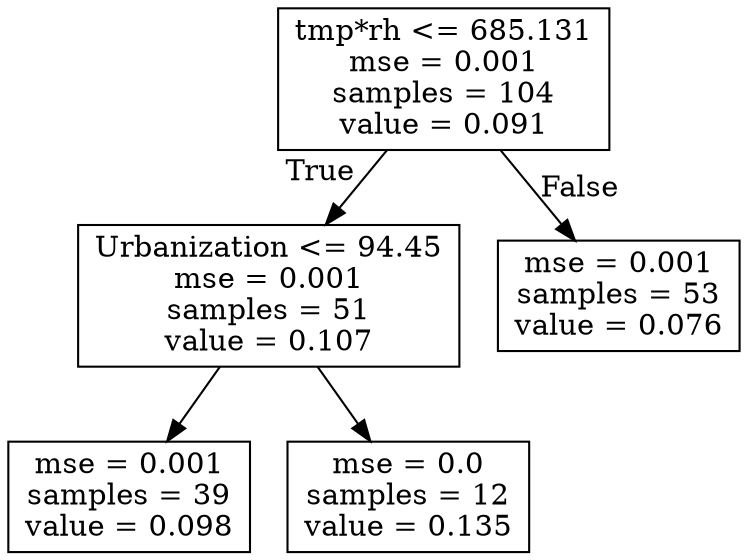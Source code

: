 digraph Tree {
node [shape=box] ;
0 [label="tmp*rh <= 685.131\nmse = 0.001\nsamples = 104\nvalue = 0.091"] ;
1 [label="Urbanization <= 94.45\nmse = 0.001\nsamples = 51\nvalue = 0.107"] ;
0 -> 1 [labeldistance=2.5, labelangle=45, headlabel="True"] ;
2 [label="mse = 0.001\nsamples = 39\nvalue = 0.098"] ;
1 -> 2 ;
3 [label="mse = 0.0\nsamples = 12\nvalue = 0.135"] ;
1 -> 3 ;
4 [label="mse = 0.001\nsamples = 53\nvalue = 0.076"] ;
0 -> 4 [labeldistance=2.5, labelangle=-45, headlabel="False"] ;
}